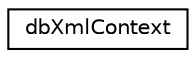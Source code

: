 digraph "Graphical Class Hierarchy"
{
 // INTERACTIVE_SVG=YES
 // LATEX_PDF_SIZE
  edge [fontname="Helvetica",fontsize="10",labelfontname="Helvetica",labelfontsize="10"];
  node [fontname="Helvetica",fontsize="10",shape=record];
  rankdir="LR";
  Node0 [label="dbXmlContext",height=0.2,width=0.4,color="black", fillcolor="white", style="filled",URL="$classdbXmlContext.html",tooltip=" "];
}
